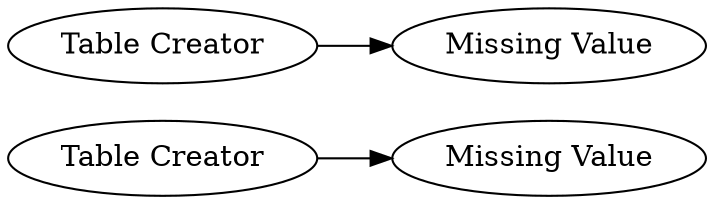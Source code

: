digraph {
	221 -> 220
	218 -> 219
	219 [label="Missing Value"]
	218 [label="Table Creator"]
	220 [label="Missing Value"]
	221 [label="Table Creator"]
	rankdir=LR
}
